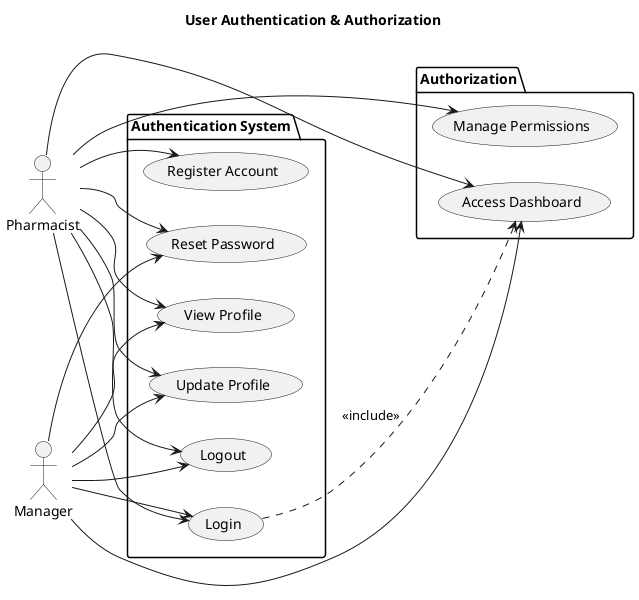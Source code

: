 @startuml User Authentication Use Cases

title User Authentication & Authorization

left to right direction

actor "Pharmacist" as pharmacist
actor "Manager" as manager

package "Authentication System" {
  usecase "Register Account" as UC1
  usecase "Login" as UC2
  usecase "Logout" as UC3
  usecase "Reset Password" as UC4
  usecase "View Profile" as UC5
  usecase "Update Profile" as UC6
}

package "Authorization" {
  usecase "Access Dashboard" as UC7
  usecase "Manage Permissions" as UC8
}

' Pharmacist relationships
pharmacist --> UC1
pharmacist --> UC2
pharmacist --> UC3
pharmacist --> UC4
pharmacist --> UC5
pharmacist --> UC6
pharmacist --> UC7
pharmacist --> UC8

' Manager relationships
manager --> UC2
manager --> UC3
manager --> UC4
manager --> UC5
manager --> UC6
manager --> UC7

' Include relationships
UC2 ..> UC7 : <<include>>

@enduml
